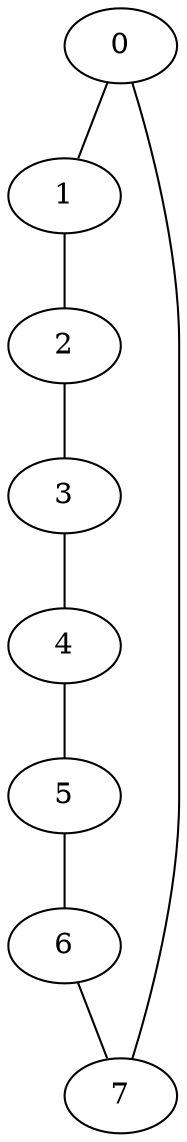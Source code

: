 graph {
    0;
    1;
    2;
    3;
    4;
    5;
    6;
    7;
    0 -- 1;
    0 -- 7;
    1 -- 2;
    2 -- 3;
    3 -- 4;
    4 -- 5;
    5 -- 6;
    6 -- 7;
}
